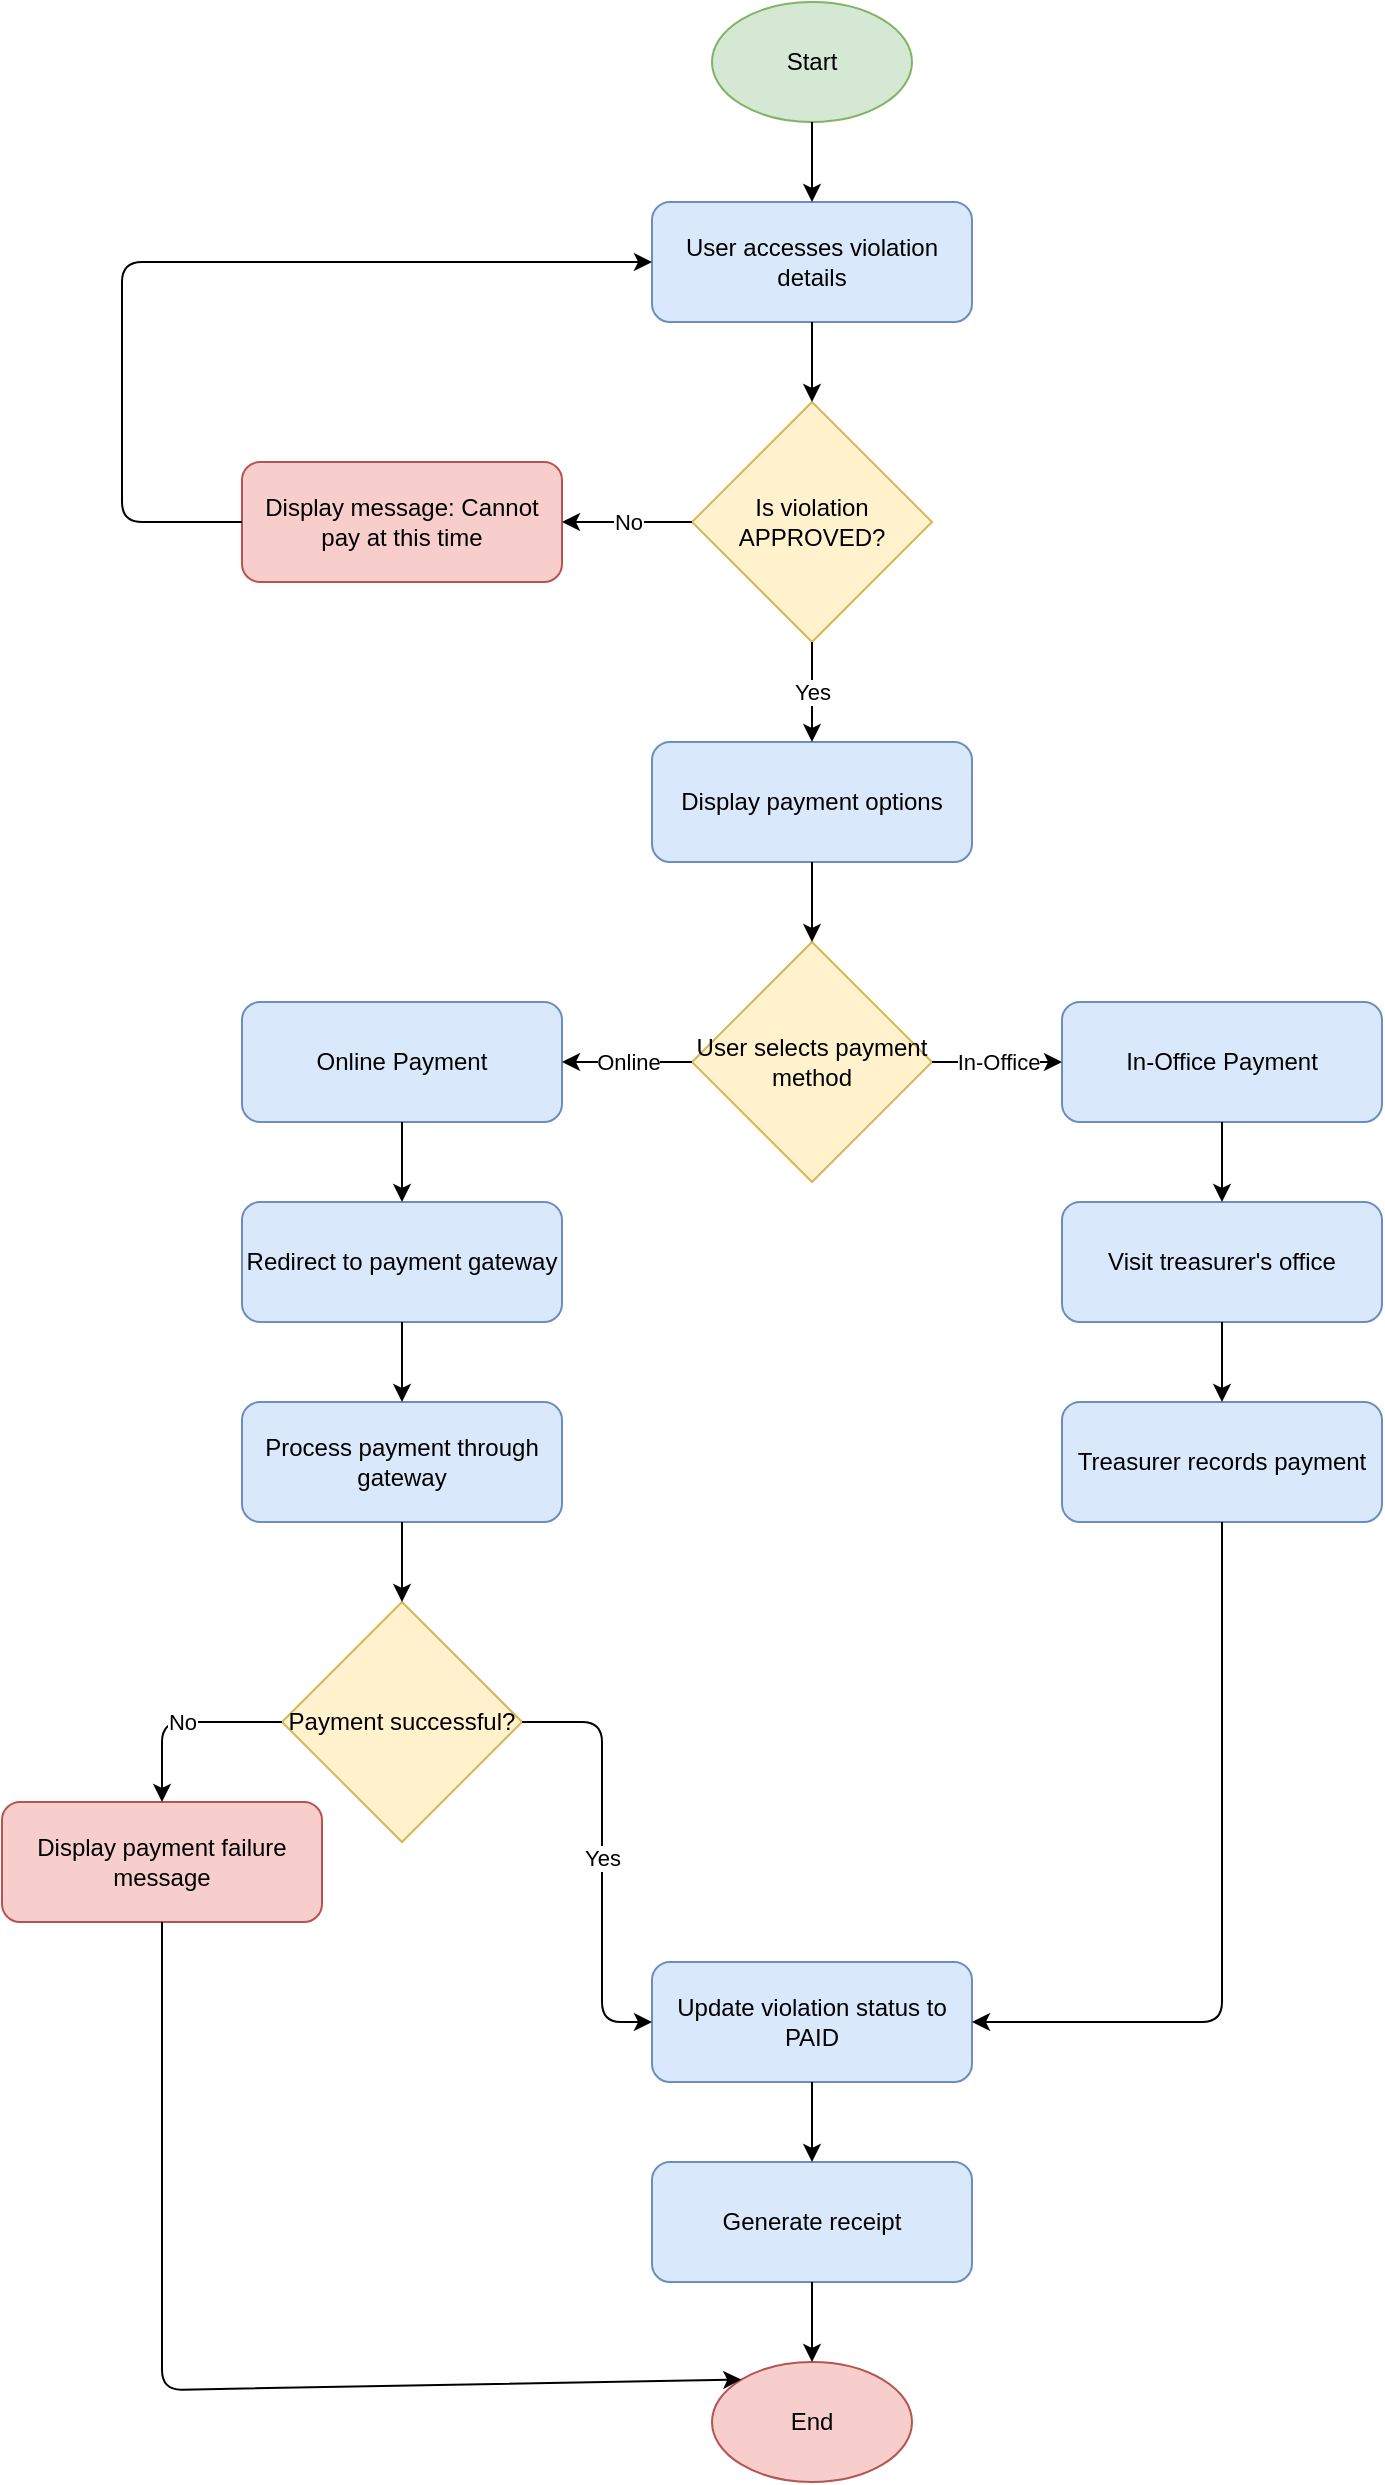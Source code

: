 <?xml version="1.0" encoding="UTF-8"?>
<mxfile version="21.1.1">
  <diagram id="payment-process-flowchart" name="Payment Process">
    <mxGraphModel dx="1200" dy="800" grid="1" gridSize="10" guides="1" tooltips="1" connect="1" arrows="1" fold="1" page="1" pageScale="1" pageWidth="850" pageHeight="1100">
      <root>
        <mxCell id="0"/>
        <mxCell id="1" parent="0"/>
        
        <!-- Start Node -->
        <mxCell id="2" value="Start" style="ellipse;whiteSpace=wrap;html=1;fillColor=#d5e8d4;strokeColor=#82b366;" vertex="1" parent="1">
          <mxGeometry x="375" y="20" width="100" height="60" as="geometry"/>
        </mxCell>
        
        <!-- User Accesses Violation -->
        <mxCell id="3" value="User accesses violation details" style="rounded=1;whiteSpace=wrap;html=1;fillColor=#dae8fc;strokeColor=#6c8ebf;" vertex="1" parent="1">
          <mxGeometry x="345" y="120" width="160" height="60" as="geometry"/>
        </mxCell>
        
        <!-- Check Status -->
        <mxCell id="4" value="Is violation APPROVED?" style="rhombus;whiteSpace=wrap;html=1;fillColor=#fff2cc;strokeColor=#d6b656;" vertex="1" parent="1">
          <mxGeometry x="365" y="220" width="120" height="120" as="geometry"/>
        </mxCell>
        
        <!-- Cannot Pay -->
        <mxCell id="5" value="Display message: Cannot pay at this time" style="rounded=1;whiteSpace=wrap;html=1;fillColor=#f8cecc;strokeColor=#b85450;" vertex="1" parent="1">
          <mxGeometry x="140" y="250" width="160" height="60" as="geometry"/>
        </mxCell>
        
        <!-- Payment Options -->
        <mxCell id="6" value="Display payment options" style="rounded=1;whiteSpace=wrap;html=1;fillColor=#dae8fc;strokeColor=#6c8ebf;" vertex="1" parent="1">
          <mxGeometry x="345" y="390" width="160" height="60" as="geometry"/>
        </mxCell>
        
        <!-- Choose Payment Method -->
        <mxCell id="7" value="User selects payment method" style="rhombus;whiteSpace=wrap;html=1;fillColor=#fff2cc;strokeColor=#d6b656;" vertex="1" parent="1">
          <mxGeometry x="365" y="490" width="120" height="120" as="geometry"/>
        </mxCell>
        
        <!-- Online Payment -->
        <mxCell id="8" value="Online Payment" style="rounded=1;whiteSpace=wrap;html=1;fillColor=#dae8fc;strokeColor=#6c8ebf;" vertex="1" parent="1">
          <mxGeometry x="140" y="520" width="160" height="60" as="geometry"/>
        </mxCell>
        
        <!-- In-Office Payment -->
        <mxCell id="9" value="In-Office Payment" style="rounded=1;whiteSpace=wrap;html=1;fillColor=#dae8fc;strokeColor=#6c8ebf;" vertex="1" parent="1">
          <mxGeometry x="550" y="520" width="160" height="60" as="geometry"/>
        </mxCell>
        
        <!-- Redirect to Payment Gateway -->
        <mxCell id="10" value="Redirect to payment gateway" style="rounded=1;whiteSpace=wrap;html=1;fillColor=#dae8fc;strokeColor=#6c8ebf;" vertex="1" parent="1">
          <mxGeometry x="140" y="620" width="160" height="60" as="geometry"/>
        </mxCell>
        
        <!-- Visit Treasurer -->
        <mxCell id="11" value="Visit treasurer's office" style="rounded=1;whiteSpace=wrap;html=1;fillColor=#dae8fc;strokeColor=#6c8ebf;" vertex="1" parent="1">
          <mxGeometry x="550" y="620" width="160" height="60" as="geometry"/>
        </mxCell>
        
        <!-- Process Online Payment -->
        <mxCell id="12" value="Process payment through gateway" style="rounded=1;whiteSpace=wrap;html=1;fillColor=#dae8fc;strokeColor=#6c8ebf;" vertex="1" parent="1">
          <mxGeometry x="140" y="720" width="160" height="60" as="geometry"/>
        </mxCell>
        
        <!-- Process In-Office Payment -->
        <mxCell id="13" value="Treasurer records payment" style="rounded=1;whiteSpace=wrap;html=1;fillColor=#dae8fc;strokeColor=#6c8ebf;" vertex="1" parent="1">
          <mxGeometry x="550" y="720" width="160" height="60" as="geometry"/>
        </mxCell>
        
        <!-- Payment Success? -->
        <mxCell id="14" value="Payment successful?" style="rhombus;whiteSpace=wrap;html=1;fillColor=#fff2cc;strokeColor=#d6b656;" vertex="1" parent="1">
          <mxGeometry x="160" y="820" width="120" height="120" as="geometry"/>
        </mxCell>
        
        <!-- Payment Failed -->
        <mxCell id="15" value="Display payment failure message" style="rounded=1;whiteSpace=wrap;html=1;fillColor=#f8cecc;strokeColor=#b85450;" vertex="1" parent="1">
          <mxGeometry x="20" y="920" width="160" height="60" as="geometry"/>
        </mxCell>
        
        <!-- Update Database -->
        <mxCell id="16" value="Update violation status to PAID" style="rounded=1;whiteSpace=wrap;html=1;fillColor=#dae8fc;strokeColor=#6c8ebf;" vertex="1" parent="1">
          <mxGeometry x="345" y="1000" width="160" height="60" as="geometry"/>
        </mxCell>
        
        <!-- Generate Receipt -->
        <mxCell id="17" value="Generate receipt" style="rounded=1;whiteSpace=wrap;html=1;fillColor=#dae8fc;strokeColor=#6c8ebf;" vertex="1" parent="1">
          <mxGeometry x="345" y="1100" width="160" height="60" as="geometry"/>
        </mxCell>
        
        <!-- End -->
        <mxCell id="18" value="End" style="ellipse;whiteSpace=wrap;html=1;fillColor=#f8cecc;strokeColor=#b85450;" vertex="1" parent="1">
          <mxGeometry x="375" y="1200" width="100" height="60" as="geometry"/>
        </mxCell>
        
        <!-- Connections -->
        <mxCell id="19" value="" style="endArrow=classic;html=1;exitX=0.5;exitY=1;exitDx=0;exitDy=0;entryX=0.5;entryY=0;entryDx=0;entryDy=0;" edge="1" parent="1" source="2" target="3">
          <mxGeometry width="50" height="50" relative="1" as="geometry">
            <mxPoint x="400" y="430" as="sourcePoint"/>
            <mxPoint x="450" y="380" as="targetPoint"/>
          </mxGeometry>
        </mxCell>
        
        <mxCell id="20" value="" style="endArrow=classic;html=1;exitX=0.5;exitY=1;exitDx=0;exitDy=0;entryX=0.5;entryY=0;entryDx=0;entryDy=0;" edge="1" parent="1" source="3" target="4">
          <mxGeometry width="50" height="50" relative="1" as="geometry">
            <mxPoint x="400" y="430" as="sourcePoint"/>
            <mxPoint x="450" y="380" as="targetPoint"/>
          </mxGeometry>
        </mxCell>
        
        <mxCell id="21" value="No" style="endArrow=classic;html=1;exitX=0;exitY=0.5;exitDx=0;exitDy=0;entryX=1;entryY=0.5;entryDx=0;entryDy=0;" edge="1" parent="1" source="4" target="5">
          <mxGeometry width="50" height="50" relative="1" as="geometry">
            <mxPoint x="400" y="430" as="sourcePoint"/>
            <mxPoint x="450" y="380" as="targetPoint"/>
          </mxGeometry>
        </mxCell>
        
        <mxCell id="22" value="Yes" style="endArrow=classic;html=1;exitX=0.5;exitY=1;exitDx=0;exitDy=0;entryX=0.5;entryY=0;entryDx=0;entryDy=0;" edge="1" parent="1" source="4" target="6">
          <mxGeometry width="50" height="50" relative="1" as="geometry">
            <mxPoint x="400" y="430" as="sourcePoint"/>
            <mxPoint x="450" y="380" as="targetPoint"/>
          </mxGeometry>
        </mxCell>
        
        <mxCell id="23" value="" style="endArrow=classic;html=1;exitX=0.5;exitY=1;exitDx=0;exitDy=0;entryX=0.5;entryY=0;entryDx=0;entryDy=0;" edge="1" parent="1" source="6" target="7">
          <mxGeometry width="50" height="50" relative="1" as="geometry">
            <mxPoint x="400" y="430" as="sourcePoint"/>
            <mxPoint x="450" y="380" as="targetPoint"/>
          </mxGeometry>
        </mxCell>
        
        <mxCell id="24" value="Online" style="endArrow=classic;html=1;exitX=0;exitY=0.5;exitDx=0;exitDy=0;entryX=1;entryY=0.5;entryDx=0;entryDy=0;" edge="1" parent="1" source="7" target="8">
          <mxGeometry width="50" height="50" relative="1" as="geometry">
            <mxPoint x="400" y="430" as="sourcePoint"/>
            <mxPoint x="450" y="380" as="targetPoint"/>
          </mxGeometry>
        </mxCell>
        
        <mxCell id="25" value="In-Office" style="endArrow=classic;html=1;exitX=1;exitY=0.5;exitDx=0;exitDy=0;entryX=0;entryY=0.5;entryDx=0;entryDy=0;" edge="1" parent="1" source="7" target="9">
          <mxGeometry width="50" height="50" relative="1" as="geometry">
            <mxPoint x="400" y="430" as="sourcePoint"/>
            <mxPoint x="450" y="380" as="targetPoint"/>
          </mxGeometry>
        </mxCell>
        
        <mxCell id="26" value="" style="endArrow=classic;html=1;exitX=0.5;exitY=1;exitDx=0;exitDy=0;entryX=0.5;entryY=0;entryDx=0;entryDy=0;" edge="1" parent="1" source="8" target="10">
          <mxGeometry width="50" height="50" relative="1" as="geometry">
            <mxPoint x="400" y="630" as="sourcePoint"/>
            <mxPoint x="450" y="580" as="targetPoint"/>
          </mxGeometry>
        </mxCell>
        
        <mxCell id="27" value="" style="endArrow=classic;html=1;exitX=0.5;exitY=1;exitDx=0;exitDy=0;entryX=0.5;entryY=0;entryDx=0;entryDy=0;" edge="1" parent="1" source="9" target="11">
          <mxGeometry width="50" height="50" relative="1" as="geometry">
            <mxPoint x="400" y="630" as="sourcePoint"/>
            <mxPoint x="450" y="580" as="targetPoint"/>
          </mxGeometry>
        </mxCell>
        
        <mxCell id="28" value="" style="endArrow=classic;html=1;exitX=0.5;exitY=1;exitDx=0;exitDy=0;entryX=0.5;entryY=0;entryDx=0;entryDy=0;" edge="1" parent="1" source="10" target="12">
          <mxGeometry width="50" height="50" relative="1" as="geometry">
            <mxPoint x="400" y="630" as="sourcePoint"/>
            <mxPoint x="450" y="580" as="targetPoint"/>
          </mxGeometry>
        </mxCell>
        
        <mxCell id="29" value="" style="endArrow=classic;html=1;exitX=0.5;exitY=1;exitDx=0;exitDy=0;entryX=0.5;entryY=0;entryDx=0;entryDy=0;" edge="1" parent="1" source="11" target="13">
          <mxGeometry width="50" height="50" relative="1" as="geometry">
            <mxPoint x="400" y="630" as="sourcePoint"/>
            <mxPoint x="450" y="580" as="targetPoint"/>
          </mxGeometry>
        </mxCell>
        
        <mxCell id="30" value="" style="endArrow=classic;html=1;exitX=0.5;exitY=1;exitDx=0;exitDy=0;entryX=0.5;entryY=0;entryDx=0;entryDy=0;" edge="1" parent="1" source="12" target="14">
          <mxGeometry width="50" height="50" relative="1" as="geometry">
            <mxPoint x="400" y="630" as="sourcePoint"/>
            <mxPoint x="450" y="580" as="targetPoint"/>
          </mxGeometry>
        </mxCell>
        
        <mxCell id="31" value="No" style="endArrow=classic;html=1;exitX=0;exitY=0.5;exitDx=0;exitDy=0;entryX=0.5;entryY=0;entryDx=0;entryDy=0;" edge="1" parent="1" source="14" target="15">
          <mxGeometry width="50" height="50" relative="1" as="geometry">
            <mxPoint x="400" y="630" as="sourcePoint"/>
            <mxPoint x="450" y="580" as="targetPoint"/>
            <Array as="points">
              <mxPoint x="100" y="880"/>
            </Array>
          </mxGeometry>
        </mxCell>
        
        <mxCell id="32" value="Yes" style="endArrow=classic;html=1;exitX=1;exitY=0.5;exitDx=0;exitDy=0;entryX=0;entryY=0.5;entryDx=0;entryDy=0;" edge="1" parent="1" source="14" target="16">
          <mxGeometry width="50" height="50" relative="1" as="geometry">
            <mxPoint x="400" y="930" as="sourcePoint"/>
            <mxPoint x="450" y="880" as="targetPoint"/>
            <Array as="points">
              <mxPoint x="320" y="880"/>
              <mxPoint x="320" y="1030"/>
            </Array>
          </mxGeometry>
        </mxCell>
        
        <mxCell id="33" value="" style="endArrow=classic;html=1;exitX=0.5;exitY=1;exitDx=0;exitDy=0;entryX=1;entryY=0.5;entryDx=0;entryDy=0;" edge="1" parent="1" source="13" target="16">
          <mxGeometry width="50" height="50" relative="1" as="geometry">
            <mxPoint x="400" y="930" as="sourcePoint"/>
            <mxPoint x="450" y="880" as="targetPoint"/>
            <Array as="points">
              <mxPoint x="630" y="1030"/>
            </Array>
          </mxGeometry>
        </mxCell>
        
        <mxCell id="34" value="" style="endArrow=classic;html=1;exitX=0.5;exitY=1;exitDx=0;exitDy=0;entryX=0.5;entryY=0;entryDx=0;entryDy=0;" edge="1" parent="1" source="16" target="17">
          <mxGeometry width="50" height="50" relative="1" as="geometry">
            <mxPoint x="400" y="930" as="sourcePoint"/>
            <mxPoint x="450" y="880" as="targetPoint"/>
          </mxGeometry>
        </mxCell>
        
        <mxCell id="35" value="" style="endArrow=classic;html=1;exitX=0.5;exitY=1;exitDx=0;exitDy=0;entryX=0.5;entryY=0;entryDx=0;entryDy=0;" edge="1" parent="1" source="17" target="18">
          <mxGeometry width="50" height="50" relative="1" as="geometry">
            <mxPoint x="400" y="930" as="sourcePoint"/>
            <mxPoint x="450" y="880" as="targetPoint"/>
          </mxGeometry>
        </mxCell>
        
        <mxCell id="36" value="" style="endArrow=classic;html=1;exitX=0.5;exitY=1;exitDx=0;exitDy=0;entryX=0;entryY=0;entryDx=0;entryDy=0;" edge="1" parent="1" source="15" target="18">
          <mxGeometry width="50" height="50" relative="1" as="geometry">
            <mxPoint x="400" y="1030" as="sourcePoint"/>
            <mxPoint x="450" y="980" as="targetPoint"/>
            <Array as="points">
              <mxPoint x="100" y="1160"/>
              <mxPoint x="100" y="1214"/>
            </Array>
          </mxGeometry>
        </mxCell>
        
        <mxCell id="37" value="" style="endArrow=classic;html=1;exitX=0;exitY=0.5;exitDx=0;exitDy=0;entryX=0;entryY=0.5;entryDx=0;entryDy=0;" edge="1" parent="1" source="5" target="3">
          <mxGeometry width="50" height="50" relative="1" as="geometry">
            <mxPoint x="400" y="630" as="sourcePoint"/>
            <mxPoint x="450" y="580" as="targetPoint"/>
            <Array as="points">
              <mxPoint x="80" y="280"/>
              <mxPoint x="80" y="150"/>
            </Array>
          </mxGeometry>
        </mxCell>
      </root>
    </mxGraphModel>
  </diagram>
</mxfile> 